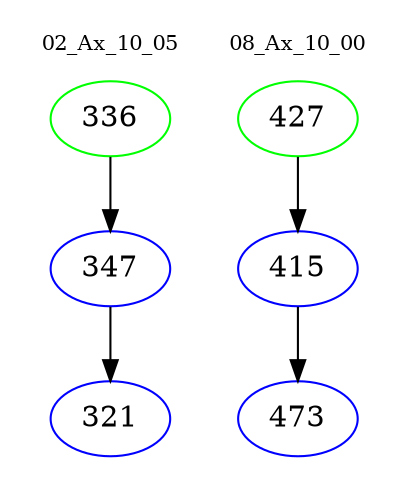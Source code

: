 digraph{
subgraph cluster_0 {
color = white
label = "02_Ax_10_05";
fontsize=10;
T0_336 [label="336", color="green"]
T0_336 -> T0_347 [color="black"]
T0_347 [label="347", color="blue"]
T0_347 -> T0_321 [color="black"]
T0_321 [label="321", color="blue"]
}
subgraph cluster_1 {
color = white
label = "08_Ax_10_00";
fontsize=10;
T1_427 [label="427", color="green"]
T1_427 -> T1_415 [color="black"]
T1_415 [label="415", color="blue"]
T1_415 -> T1_473 [color="black"]
T1_473 [label="473", color="blue"]
}
}
